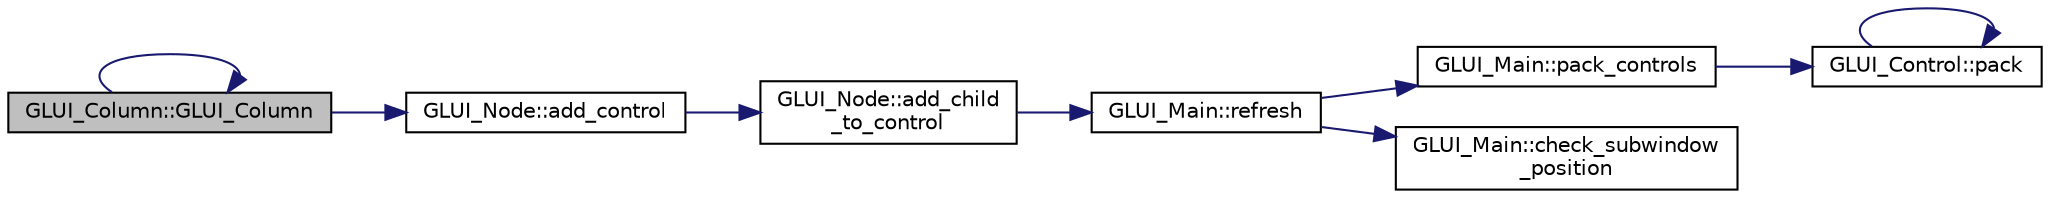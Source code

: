 digraph "GLUI_Column::GLUI_Column"
{
  edge [fontname="Helvetica",fontsize="10",labelfontname="Helvetica",labelfontsize="10"];
  node [fontname="Helvetica",fontsize="10",shape=record];
  rankdir="LR";
  Node1 [label="GLUI_Column::GLUI_Column",height=0.2,width=0.4,color="black", fillcolor="grey75", style="filled", fontcolor="black"];
  Node1 -> Node1 [color="midnightblue",fontsize="10",style="solid"];
  Node1 -> Node2 [color="midnightblue",fontsize="10",style="solid"];
  Node2 [label="GLUI_Node::add_control",height=0.2,width=0.4,color="black", fillcolor="white", style="filled",URL="$class_g_l_u_i___node.html#afa7031b826994d524f219ea5016c113c"];
  Node2 -> Node3 [color="midnightblue",fontsize="10",style="solid"];
  Node3 [label="GLUI_Node::add_child\l_to_control",height=0.2,width=0.4,color="black", fillcolor="white", style="filled",URL="$class_g_l_u_i___node.html#a52432c3a1f3783b5f47aa3ab3dae4435"];
  Node3 -> Node4 [color="midnightblue",fontsize="10",style="solid"];
  Node4 [label="GLUI_Main::refresh",height=0.2,width=0.4,color="black", fillcolor="white", style="filled",URL="$class_g_l_u_i___main.html#acd1e25e989f0f1820c496d4b8b9ee422"];
  Node4 -> Node5 [color="midnightblue",fontsize="10",style="solid"];
  Node5 [label="GLUI_Main::pack_controls",height=0.2,width=0.4,color="black", fillcolor="white", style="filled",URL="$class_g_l_u_i___main.html#aa3c49dcfbc912870344e9265354ad53a"];
  Node5 -> Node6 [color="midnightblue",fontsize="10",style="solid"];
  Node6 [label="GLUI_Control::pack",height=0.2,width=0.4,color="black", fillcolor="white", style="filled",URL="$class_g_l_u_i___control.html#a55b244224a7446e7254a9d3b468d4925"];
  Node6 -> Node6 [color="midnightblue",fontsize="10",style="solid"];
  Node4 -> Node7 [color="midnightblue",fontsize="10",style="solid"];
  Node7 [label="GLUI_Main::check_subwindow\l_position",height=0.2,width=0.4,color="black", fillcolor="white", style="filled",URL="$class_g_l_u_i___main.html#a8ca1f714c14dade8e6274112c69e5863"];
}
